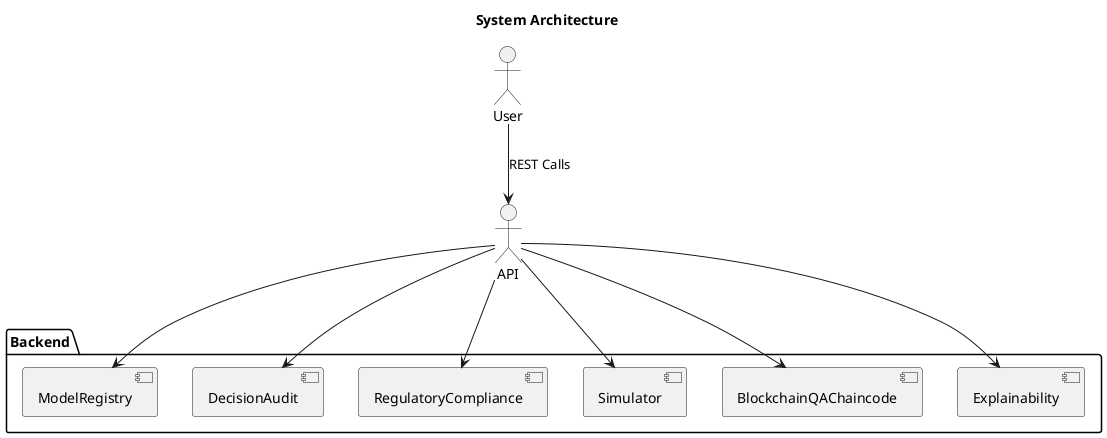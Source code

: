 @startuml

title System Architecture

actor User
User --> API: REST Calls

package "Backend" {
  [API] --> [ModelRegistry]
  [API] --> [DecisionAudit]
  [API] --> [RegulatoryCompliance]
  [API] --> [Simulator]
  [API] --> [BlockchainQAChaincode]
  [API] --> [Explainability]
}
@enduml
